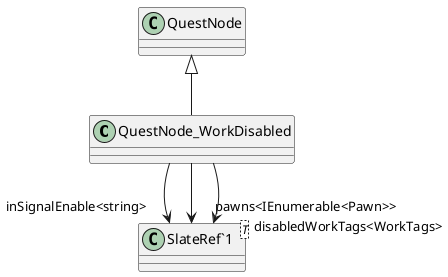 @startuml
class QuestNode_WorkDisabled {
}
class "SlateRef`1"<T> {
}
QuestNode <|-- QuestNode_WorkDisabled
QuestNode_WorkDisabled --> "inSignalEnable<string>" "SlateRef`1"
QuestNode_WorkDisabled --> "pawns<IEnumerable<Pawn>>" "SlateRef`1"
QuestNode_WorkDisabled --> "disabledWorkTags<WorkTags>" "SlateRef`1"
@enduml
